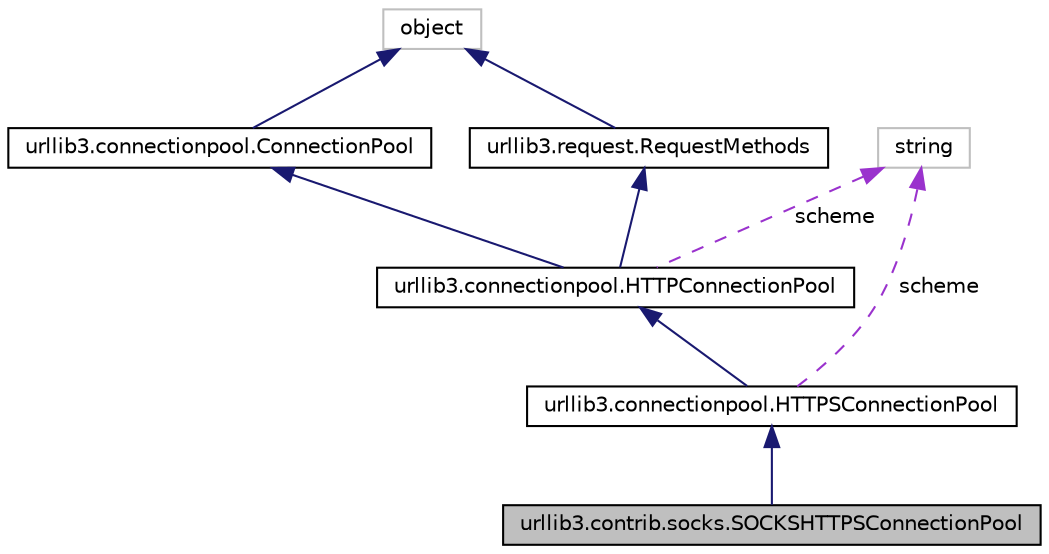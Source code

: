 digraph "urllib3.contrib.socks.SOCKSHTTPSConnectionPool"
{
 // LATEX_PDF_SIZE
  edge [fontname="Helvetica",fontsize="10",labelfontname="Helvetica",labelfontsize="10"];
  node [fontname="Helvetica",fontsize="10",shape=record];
  Node1 [label="urllib3.contrib.socks.SOCKSHTTPSConnectionPool",height=0.2,width=0.4,color="black", fillcolor="grey75", style="filled", fontcolor="black",tooltip=" "];
  Node2 -> Node1 [dir="back",color="midnightblue",fontsize="10",style="solid"];
  Node2 [label="urllib3.connectionpool.HTTPSConnectionPool",height=0.2,width=0.4,color="black", fillcolor="white", style="filled",URL="$classurllib3_1_1connectionpool_1_1HTTPSConnectionPool.html",tooltip=" "];
  Node3 -> Node2 [dir="back",color="midnightblue",fontsize="10",style="solid"];
  Node3 [label="urllib3.connectionpool.HTTPConnectionPool",height=0.2,width=0.4,color="black", fillcolor="white", style="filled",URL="$classurllib3_1_1connectionpool_1_1HTTPConnectionPool.html",tooltip=" "];
  Node4 -> Node3 [dir="back",color="midnightblue",fontsize="10",style="solid"];
  Node4 [label="urllib3.connectionpool.ConnectionPool",height=0.2,width=0.4,color="black", fillcolor="white", style="filled",URL="$classurllib3_1_1connectionpool_1_1ConnectionPool.html",tooltip=" "];
  Node5 -> Node4 [dir="back",color="midnightblue",fontsize="10",style="solid"];
  Node5 [label="object",height=0.2,width=0.4,color="grey75", fillcolor="white", style="filled",tooltip=" "];
  Node6 -> Node3 [dir="back",color="midnightblue",fontsize="10",style="solid"];
  Node6 [label="urllib3.request.RequestMethods",height=0.2,width=0.4,color="black", fillcolor="white", style="filled",URL="$classurllib3_1_1request_1_1RequestMethods.html",tooltip=" "];
  Node5 -> Node6 [dir="back",color="midnightblue",fontsize="10",style="solid"];
  Node7 -> Node3 [dir="back",color="darkorchid3",fontsize="10",style="dashed",label=" scheme" ];
  Node7 [label="string",height=0.2,width=0.4,color="grey75", fillcolor="white", style="filled",tooltip=" "];
  Node7 -> Node2 [dir="back",color="darkorchid3",fontsize="10",style="dashed",label=" scheme" ];
}
